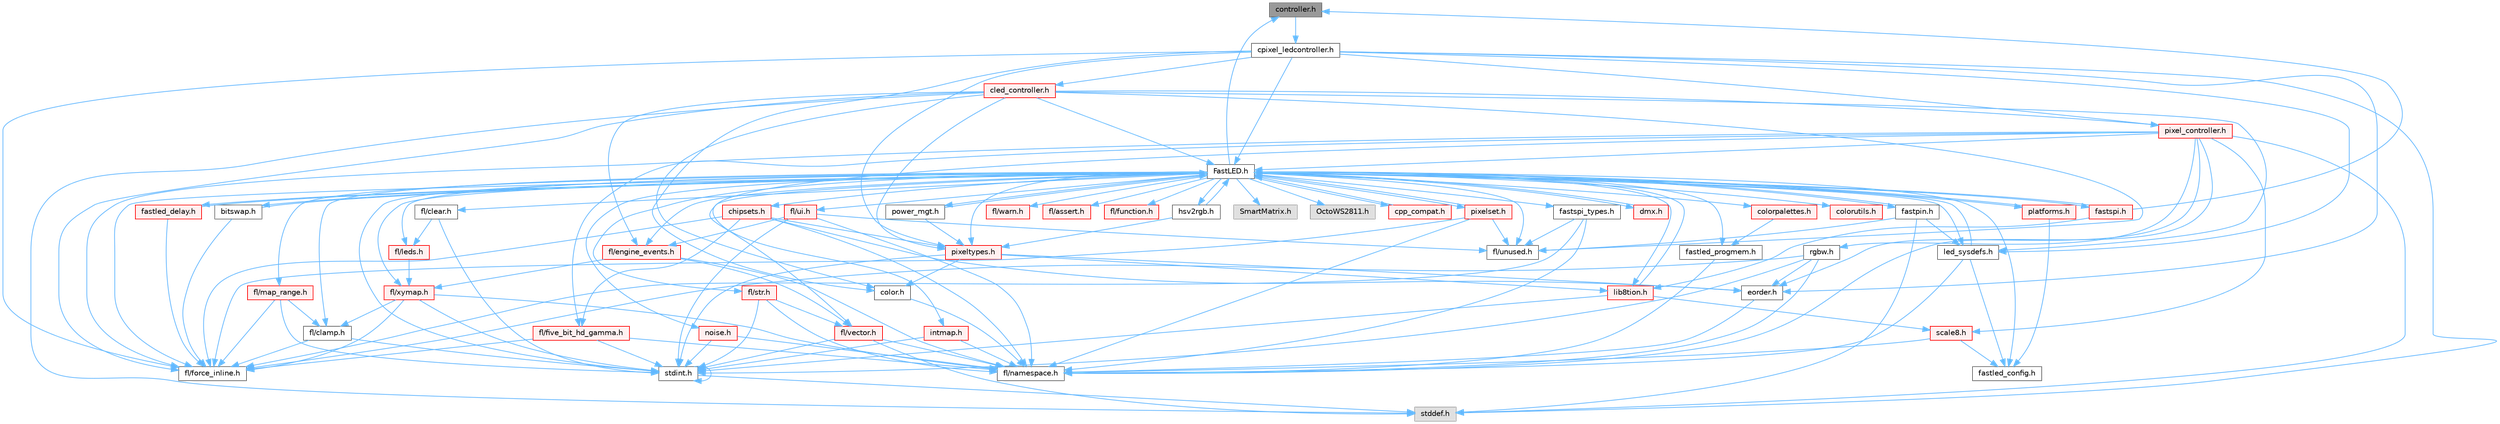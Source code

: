 digraph "controller.h"
{
 // INTERACTIVE_SVG=YES
 // LATEX_PDF_SIZE
  bgcolor="transparent";
  edge [fontname=Helvetica,fontsize=10,labelfontname=Helvetica,labelfontsize=10];
  node [fontname=Helvetica,fontsize=10,shape=box,height=0.2,width=0.4];
  Node1 [id="Node000001",label="controller.h",height=0.2,width=0.4,color="gray40", fillcolor="grey60", style="filled", fontcolor="black",tooltip="deprecated: base definitions used by led controllers for writing out led data"];
  Node1 -> Node2 [id="edge1_Node000001_Node000002",color="steelblue1",style="solid",tooltip=" "];
  Node2 [id="Node000002",label="cpixel_ledcontroller.h",height=0.2,width=0.4,color="grey40", fillcolor="white", style="filled",URL="$d9/d57/cpixel__ledcontroller_8h.html",tooltip="defines the templated version of the CLEDController class"];
  Node2 -> Node3 [id="edge2_Node000002_Node000003",color="steelblue1",style="solid",tooltip=" "];
  Node3 [id="Node000003",label="stddef.h",height=0.2,width=0.4,color="grey60", fillcolor="#E0E0E0", style="filled",tooltip=" "];
  Node2 -> Node4 [id="edge3_Node000002_Node000004",color="steelblue1",style="solid",tooltip=" "];
  Node4 [id="Node000004",label="FastLED.h",height=0.2,width=0.4,color="grey40", fillcolor="white", style="filled",URL="$db/d97/_fast_l_e_d_8h.html",tooltip="central include file for FastLED, defines the CFastLED class/object"];
  Node4 -> Node5 [id="edge4_Node000004_Node000005",color="steelblue1",style="solid",tooltip=" "];
  Node5 [id="Node000005",label="stdint.h",height=0.2,width=0.4,color="grey40", fillcolor="white", style="filled",URL="$df/dd8/stdint_8h.html",tooltip=" "];
  Node5 -> Node3 [id="edge5_Node000005_Node000003",color="steelblue1",style="solid",tooltip=" "];
  Node5 -> Node5 [id="edge6_Node000005_Node000005",color="steelblue1",style="solid",tooltip=" "];
  Node4 -> Node6 [id="edge7_Node000004_Node000006",color="steelblue1",style="solid",tooltip=" "];
  Node6 [id="Node000006",label="SmartMatrix.h",height=0.2,width=0.4,color="grey60", fillcolor="#E0E0E0", style="filled",tooltip=" "];
  Node4 -> Node7 [id="edge8_Node000004_Node000007",color="steelblue1",style="solid",tooltip=" "];
  Node7 [id="Node000007",label="OctoWS2811.h",height=0.2,width=0.4,color="grey60", fillcolor="#E0E0E0", style="filled",tooltip=" "];
  Node4 -> Node8 [id="edge9_Node000004_Node000008",color="steelblue1",style="solid",tooltip=" "];
  Node8 [id="Node000008",label="fl/force_inline.h",height=0.2,width=0.4,color="grey40", fillcolor="white", style="filled",URL="$d4/d64/force__inline_8h.html",tooltip=" "];
  Node4 -> Node9 [id="edge10_Node000004_Node000009",color="steelblue1",style="solid",tooltip=" "];
  Node9 [id="Node000009",label="cpp_compat.h",height=0.2,width=0.4,color="red", fillcolor="#FFF0F0", style="filled",URL="$d9/d13/cpp__compat_8h.html",tooltip="Compatibility functions based on C++ version."];
  Node9 -> Node4 [id="edge11_Node000009_Node000004",color="steelblue1",style="solid",tooltip=" "];
  Node4 -> Node11 [id="edge12_Node000004_Node000011",color="steelblue1",style="solid",tooltip=" "];
  Node11 [id="Node000011",label="fastled_config.h",height=0.2,width=0.4,color="grey40", fillcolor="white", style="filled",URL="$d5/d11/fastled__config_8h.html",tooltip="Contains definitions that can be used to configure FastLED at compile time."];
  Node4 -> Node12 [id="edge13_Node000004_Node000012",color="steelblue1",style="solid",tooltip=" "];
  Node12 [id="Node000012",label="led_sysdefs.h",height=0.2,width=0.4,color="grey40", fillcolor="white", style="filled",URL="$d9/d3e/led__sysdefs_8h.html",tooltip="Determines which platform system definitions to include."];
  Node12 -> Node4 [id="edge14_Node000012_Node000004",color="steelblue1",style="solid",tooltip=" "];
  Node12 -> Node11 [id="edge15_Node000012_Node000011",color="steelblue1",style="solid",tooltip=" "];
  Node12 -> Node13 [id="edge16_Node000012_Node000013",color="steelblue1",style="solid",tooltip=" "];
  Node13 [id="Node000013",label="fl/namespace.h",height=0.2,width=0.4,color="grey40", fillcolor="white", style="filled",URL="$df/d2a/namespace_8h.html",tooltip="Implements the FastLED namespace macros."];
  Node4 -> Node14 [id="edge17_Node000004_Node000014",color="steelblue1",style="solid",tooltip=" "];
  Node14 [id="Node000014",label="fastled_delay.h",height=0.2,width=0.4,color="red", fillcolor="#FFF0F0", style="filled",URL="$d0/da8/fastled__delay_8h.html",tooltip="Utility functions and classes for managing delay cycles."];
  Node14 -> Node4 [id="edge18_Node000014_Node000004",color="steelblue1",style="solid",tooltip=" "];
  Node14 -> Node8 [id="edge19_Node000014_Node000008",color="steelblue1",style="solid",tooltip=" "];
  Node4 -> Node16 [id="edge20_Node000004_Node000016",color="steelblue1",style="solid",tooltip=" "];
  Node16 [id="Node000016",label="bitswap.h",height=0.2,width=0.4,color="grey40", fillcolor="white", style="filled",URL="$de/ded/bitswap_8h.html",tooltip="Functions for doing a rotation of bits/bytes used by parallel output."];
  Node16 -> Node4 [id="edge21_Node000016_Node000004",color="steelblue1",style="solid",tooltip=" "];
  Node16 -> Node8 [id="edge22_Node000016_Node000008",color="steelblue1",style="solid",tooltip=" "];
  Node4 -> Node1 [id="edge23_Node000004_Node000001",color="steelblue1",style="solid",tooltip=" "];
  Node4 -> Node17 [id="edge24_Node000004_Node000017",color="steelblue1",style="solid",tooltip=" "];
  Node17 [id="Node000017",label="fastpin.h",height=0.2,width=0.4,color="grey40", fillcolor="white", style="filled",URL="$db/d65/fastpin_8h.html",tooltip="Class base definitions for defining fast pin access."];
  Node17 -> Node4 [id="edge25_Node000017_Node000004",color="steelblue1",style="solid",tooltip=" "];
  Node17 -> Node12 [id="edge26_Node000017_Node000012",color="steelblue1",style="solid",tooltip=" "];
  Node17 -> Node3 [id="edge27_Node000017_Node000003",color="steelblue1",style="solid",tooltip=" "];
  Node17 -> Node18 [id="edge28_Node000017_Node000018",color="steelblue1",style="solid",tooltip=" "];
  Node18 [id="Node000018",label="fl/unused.h",height=0.2,width=0.4,color="grey40", fillcolor="white", style="filled",URL="$d8/d4b/unused_8h.html",tooltip=" "];
  Node4 -> Node19 [id="edge29_Node000004_Node000019",color="steelblue1",style="solid",tooltip=" "];
  Node19 [id="Node000019",label="fastspi_types.h",height=0.2,width=0.4,color="grey40", fillcolor="white", style="filled",URL="$d2/ddb/fastspi__types_8h.html",tooltip="Data types and constants used by SPI interfaces."];
  Node19 -> Node8 [id="edge30_Node000019_Node000008",color="steelblue1",style="solid",tooltip=" "];
  Node19 -> Node13 [id="edge31_Node000019_Node000013",color="steelblue1",style="solid",tooltip=" "];
  Node19 -> Node18 [id="edge32_Node000019_Node000018",color="steelblue1",style="solid",tooltip=" "];
  Node4 -> Node20 [id="edge33_Node000004_Node000020",color="steelblue1",style="solid",tooltip=" "];
  Node20 [id="Node000020",label="dmx.h",height=0.2,width=0.4,color="red", fillcolor="#FFF0F0", style="filled",URL="$d3/de1/dmx_8h.html",tooltip="Defines the DMX512-based LED controllers."];
  Node20 -> Node4 [id="edge34_Node000020_Node000004",color="steelblue1",style="solid",tooltip=" "];
  Node4 -> Node23 [id="edge35_Node000004_Node000023",color="steelblue1",style="solid",tooltip=" "];
  Node23 [id="Node000023",label="platforms.h",height=0.2,width=0.4,color="red", fillcolor="#FFF0F0", style="filled",URL="$da/dc9/platforms_8h.html",tooltip="Determines which platforms headers to include."];
  Node23 -> Node4 [id="edge36_Node000023_Node000004",color="steelblue1",style="solid",tooltip=" "];
  Node23 -> Node11 [id="edge37_Node000023_Node000011",color="steelblue1",style="solid",tooltip=" "];
  Node4 -> Node25 [id="edge38_Node000004_Node000025",color="steelblue1",style="solid",tooltip=" "];
  Node25 [id="Node000025",label="fastled_progmem.h",height=0.2,width=0.4,color="grey40", fillcolor="white", style="filled",URL="$df/dab/fastled__progmem_8h.html",tooltip="Wrapper definitions to allow seamless use of PROGMEM in environments that have it."];
  Node25 -> Node13 [id="edge39_Node000025_Node000013",color="steelblue1",style="solid",tooltip=" "];
  Node4 -> Node26 [id="edge40_Node000004_Node000026",color="steelblue1",style="solid",tooltip=" "];
  Node26 [id="Node000026",label="lib8tion.h",height=0.2,width=0.4,color="red", fillcolor="#FFF0F0", style="filled",URL="$df/da5/lib8tion_8h.html",tooltip="Fast, efficient 8-bit math functions specifically designed for high-performance LED programming."];
  Node26 -> Node4 [id="edge41_Node000026_Node000004",color="steelblue1",style="solid",tooltip=" "];
  Node26 -> Node5 [id="edge42_Node000026_Node000005",color="steelblue1",style="solid",tooltip=" "];
  Node26 -> Node47 [id="edge43_Node000026_Node000047",color="steelblue1",style="solid",tooltip=" "];
  Node47 [id="Node000047",label="scale8.h",height=0.2,width=0.4,color="red", fillcolor="#FFF0F0", style="filled",URL="$db/d91/scale8_8h.html",tooltip="Fast, efficient 8-bit scaling functions specifically designed for high-performance LED programming."];
  Node47 -> Node13 [id="edge44_Node000047_Node000013",color="steelblue1",style="solid",tooltip=" "];
  Node47 -> Node11 [id="edge45_Node000047_Node000011",color="steelblue1",style="solid",tooltip=" "];
  Node4 -> Node54 [id="edge46_Node000004_Node000054",color="steelblue1",style="solid",tooltip=" "];
  Node54 [id="Node000054",label="pixeltypes.h",height=0.2,width=0.4,color="red", fillcolor="#FFF0F0", style="filled",URL="$d2/dba/pixeltypes_8h.html",tooltip="Includes defintions for RGB and HSV pixels."];
  Node54 -> Node5 [id="edge47_Node000054_Node000005",color="steelblue1",style="solid",tooltip=" "];
  Node54 -> Node26 [id="edge48_Node000054_Node000026",color="steelblue1",style="solid",tooltip=" "];
  Node54 -> Node50 [id="edge49_Node000054_Node000050",color="steelblue1",style="solid",tooltip=" "];
  Node50 [id="Node000050",label="color.h",height=0.2,width=0.4,color="grey40", fillcolor="white", style="filled",URL="$d2/d6b/src_2color_8h.html",tooltip="Contains definitions for color correction and temperature."];
  Node50 -> Node13 [id="edge50_Node000050_Node000013",color="steelblue1",style="solid",tooltip=" "];
  Node54 -> Node55 [id="edge51_Node000054_Node000055",color="steelblue1",style="solid",tooltip=" "];
  Node55 [id="Node000055",label="eorder.h",height=0.2,width=0.4,color="grey40", fillcolor="white", style="filled",URL="$db/d07/eorder_8h.html",tooltip="Defines color channel ordering enumerations."];
  Node55 -> Node13 [id="edge52_Node000055_Node000013",color="steelblue1",style="solid",tooltip=" "];
  Node4 -> Node57 [id="edge53_Node000004_Node000057",color="steelblue1",style="solid",tooltip=" "];
  Node57 [id="Node000057",label="hsv2rgb.h",height=0.2,width=0.4,color="grey40", fillcolor="white", style="filled",URL="$de/d9a/hsv2rgb_8h.html",tooltip="Functions to convert from the HSV colorspace to the RGB colorspace."];
  Node57 -> Node4 [id="edge54_Node000057_Node000004",color="steelblue1",style="solid",tooltip=" "];
  Node57 -> Node54 [id="edge55_Node000057_Node000054",color="steelblue1",style="solid",tooltip=" "];
  Node4 -> Node58 [id="edge56_Node000004_Node000058",color="steelblue1",style="solid",tooltip=" "];
  Node58 [id="Node000058",label="colorutils.h",height=0.2,width=0.4,color="red", fillcolor="#FFF0F0", style="filled",URL="$d1/dfb/colorutils_8h.html",tooltip=" "];
  Node4 -> Node68 [id="edge57_Node000004_Node000068",color="steelblue1",style="solid",tooltip=" "];
  Node68 [id="Node000068",label="pixelset.h",height=0.2,width=0.4,color="red", fillcolor="#FFF0F0", style="filled",URL="$d4/d46/pixelset_8h.html",tooltip="Declares classes for managing logical groups of LEDs."];
  Node68 -> Node8 [id="edge58_Node000068_Node000008",color="steelblue1",style="solid",tooltip=" "];
  Node68 -> Node13 [id="edge59_Node000068_Node000013",color="steelblue1",style="solid",tooltip=" "];
  Node68 -> Node18 [id="edge60_Node000068_Node000018",color="steelblue1",style="solid",tooltip=" "];
  Node68 -> Node4 [id="edge61_Node000068_Node000004",color="steelblue1",style="solid",tooltip=" "];
  Node4 -> Node70 [id="edge62_Node000004_Node000070",color="steelblue1",style="solid",tooltip=" "];
  Node70 [id="Node000070",label="colorpalettes.h",height=0.2,width=0.4,color="red", fillcolor="#FFF0F0", style="filled",URL="$dc/dcc/colorpalettes_8h.html",tooltip="Declarations for the predefined color palettes supplied by FastLED."];
  Node70 -> Node25 [id="edge63_Node000070_Node000025",color="steelblue1",style="solid",tooltip=" "];
  Node4 -> Node71 [id="edge64_Node000004_Node000071",color="steelblue1",style="solid",tooltip=" "];
  Node71 [id="Node000071",label="noise.h",height=0.2,width=0.4,color="red", fillcolor="#FFF0F0", style="filled",URL="$d1/d31/noise_8h.html",tooltip="Functions to generate and fill arrays with noise."];
  Node71 -> Node5 [id="edge65_Node000071_Node000005",color="steelblue1",style="solid",tooltip=" "];
  Node71 -> Node13 [id="edge66_Node000071_Node000013",color="steelblue1",style="solid",tooltip=" "];
  Node4 -> Node72 [id="edge67_Node000004_Node000072",color="steelblue1",style="solid",tooltip=" "];
  Node72 [id="Node000072",label="power_mgt.h",height=0.2,width=0.4,color="grey40", fillcolor="white", style="filled",URL="$dc/d5b/power__mgt_8h.html",tooltip="Functions to limit the power used by FastLED."];
  Node72 -> Node4 [id="edge68_Node000072_Node000004",color="steelblue1",style="solid",tooltip=" "];
  Node72 -> Node54 [id="edge69_Node000072_Node000054",color="steelblue1",style="solid",tooltip=" "];
  Node4 -> Node73 [id="edge70_Node000004_Node000073",color="steelblue1",style="solid",tooltip=" "];
  Node73 [id="Node000073",label="fastspi.h",height=0.2,width=0.4,color="red", fillcolor="#FFF0F0", style="filled",URL="$d6/ddc/fastspi_8h.html",tooltip="Serial peripheral interface (SPI) definitions per platform."];
  Node73 -> Node4 [id="edge71_Node000073_Node000004",color="steelblue1",style="solid",tooltip=" "];
  Node73 -> Node1 [id="edge72_Node000073_Node000001",color="steelblue1",style="solid",tooltip=" "];
  Node73 -> Node26 [id="edge73_Node000073_Node000026",color="steelblue1",style="solid",tooltip=" "];
  Node4 -> Node75 [id="edge74_Node000004_Node000075",color="steelblue1",style="solid",tooltip=" "];
  Node75 [id="Node000075",label="chipsets.h",height=0.2,width=0.4,color="red", fillcolor="#FFF0F0", style="filled",URL="$db/d66/chipsets_8h.html",tooltip="Contains the bulk of the definitions for the various LED chipsets supported."];
  Node75 -> Node54 [id="edge75_Node000075_Node000054",color="steelblue1",style="solid",tooltip=" "];
  Node75 -> Node76 [id="edge76_Node000075_Node000076",color="steelblue1",style="solid",tooltip=" "];
  Node76 [id="Node000076",label="fl/five_bit_hd_gamma.h",height=0.2,width=0.4,color="red", fillcolor="#FFF0F0", style="filled",URL="$dc/d44/five__bit__hd__gamma_8h.html",tooltip="Declares functions for five-bit gamma correction."];
  Node76 -> Node5 [id="edge77_Node000076_Node000005",color="steelblue1",style="solid",tooltip=" "];
  Node76 -> Node8 [id="edge78_Node000076_Node000008",color="steelblue1",style="solid",tooltip=" "];
  Node76 -> Node13 [id="edge79_Node000076_Node000013",color="steelblue1",style="solid",tooltip=" "];
  Node75 -> Node8 [id="edge80_Node000075_Node000008",color="steelblue1",style="solid",tooltip=" "];
  Node75 -> Node55 [id="edge81_Node000075_Node000055",color="steelblue1",style="solid",tooltip=" "];
  Node75 -> Node13 [id="edge82_Node000075_Node000013",color="steelblue1",style="solid",tooltip=" "];
  Node4 -> Node79 [id="edge83_Node000004_Node000079",color="steelblue1",style="solid",tooltip=" "];
  Node79 [id="Node000079",label="fl/engine_events.h",height=0.2,width=0.4,color="red", fillcolor="#FFF0F0", style="filled",URL="$db/dc0/engine__events_8h.html",tooltip=" "];
  Node79 -> Node13 [id="edge84_Node000079_Node000013",color="steelblue1",style="solid",tooltip=" "];
  Node79 -> Node42 [id="edge85_Node000079_Node000042",color="steelblue1",style="solid",tooltip=" "];
  Node42 [id="Node000042",label="fl/vector.h",height=0.2,width=0.4,color="red", fillcolor="#FFF0F0", style="filled",URL="$d6/d68/vector_8h.html",tooltip=" "];
  Node42 -> Node3 [id="edge86_Node000042_Node000003",color="steelblue1",style="solid",tooltip=" "];
  Node42 -> Node5 [id="edge87_Node000042_Node000005",color="steelblue1",style="solid",tooltip=" "];
  Node42 -> Node13 [id="edge88_Node000042_Node000013",color="steelblue1",style="solid",tooltip=" "];
  Node79 -> Node64 [id="edge89_Node000079_Node000064",color="steelblue1",style="solid",tooltip=" "];
  Node64 [id="Node000064",label="fl/xymap.h",height=0.2,width=0.4,color="red", fillcolor="#FFF0F0", style="filled",URL="$da/d61/xymap_8h.html",tooltip=" "];
  Node64 -> Node5 [id="edge90_Node000064_Node000005",color="steelblue1",style="solid",tooltip=" "];
  Node64 -> Node35 [id="edge91_Node000064_Node000035",color="steelblue1",style="solid",tooltip=" "];
  Node35 [id="Node000035",label="fl/clamp.h",height=0.2,width=0.4,color="grey40", fillcolor="white", style="filled",URL="$d6/dd3/clamp_8h.html",tooltip=" "];
  Node35 -> Node5 [id="edge92_Node000035_Node000005",color="steelblue1",style="solid",tooltip=" "];
  Node35 -> Node8 [id="edge93_Node000035_Node000008",color="steelblue1",style="solid",tooltip=" "];
  Node64 -> Node8 [id="edge94_Node000064_Node000008",color="steelblue1",style="solid",tooltip=" "];
  Node64 -> Node13 [id="edge95_Node000064_Node000013",color="steelblue1",style="solid",tooltip=" "];
  Node4 -> Node86 [id="edge96_Node000004_Node000086",color="steelblue1",style="solid",tooltip=" "];
  Node86 [id="Node000086",label="fl/leds.h",height=0.2,width=0.4,color="red", fillcolor="#FFF0F0", style="filled",URL="$da/d78/leds_8h.html",tooltip=" "];
  Node86 -> Node64 [id="edge97_Node000086_Node000064",color="steelblue1",style="solid",tooltip=" "];
  Node4 -> Node32 [id="edge98_Node000004_Node000032",color="steelblue1",style="solid",tooltip=" "];
  Node32 [id="Node000032",label="fl/str.h",height=0.2,width=0.4,color="red", fillcolor="#FFF0F0", style="filled",URL="$d1/d93/str_8h.html",tooltip=" "];
  Node32 -> Node5 [id="edge99_Node000032_Node000005",color="steelblue1",style="solid",tooltip=" "];
  Node32 -> Node13 [id="edge100_Node000032_Node000013",color="steelblue1",style="solid",tooltip=" "];
  Node32 -> Node42 [id="edge101_Node000032_Node000042",color="steelblue1",style="solid",tooltip=" "];
  Node4 -> Node64 [id="edge102_Node000004_Node000064",color="steelblue1",style="solid",tooltip=" "];
  Node4 -> Node35 [id="edge103_Node000004_Node000035",color="steelblue1",style="solid",tooltip=" "];
  Node4 -> Node36 [id="edge104_Node000004_Node000036",color="steelblue1",style="solid",tooltip=" "];
  Node36 [id="Node000036",label="fl/map_range.h",height=0.2,width=0.4,color="red", fillcolor="#FFF0F0", style="filled",URL="$d1/d47/map__range_8h.html",tooltip=" "];
  Node36 -> Node5 [id="edge105_Node000036_Node000005",color="steelblue1",style="solid",tooltip=" "];
  Node36 -> Node35 [id="edge106_Node000036_Node000035",color="steelblue1",style="solid",tooltip=" "];
  Node36 -> Node8 [id="edge107_Node000036_Node000008",color="steelblue1",style="solid",tooltip=" "];
  Node4 -> Node87 [id="edge108_Node000004_Node000087",color="steelblue1",style="solid",tooltip=" "];
  Node87 [id="Node000087",label="fl/warn.h",height=0.2,width=0.4,color="red", fillcolor="#FFF0F0", style="filled",URL="$de/d77/warn_8h.html",tooltip=" "];
  Node4 -> Node82 [id="edge109_Node000004_Node000082",color="steelblue1",style="solid",tooltip=" "];
  Node82 [id="Node000082",label="fl/assert.h",height=0.2,width=0.4,color="red", fillcolor="#FFF0F0", style="filled",URL="$dc/da7/assert_8h.html",tooltip=" "];
  Node4 -> Node18 [id="edge110_Node000004_Node000018",color="steelblue1",style="solid",tooltip=" "];
  Node4 -> Node42 [id="edge111_Node000004_Node000042",color="steelblue1",style="solid",tooltip=" "];
  Node4 -> Node90 [id="edge112_Node000004_Node000090",color="steelblue1",style="solid",tooltip=" "];
  Node90 [id="Node000090",label="fl/function.h",height=0.2,width=0.4,color="red", fillcolor="#FFF0F0", style="filled",URL="$dd/d67/function_8h.html",tooltip=" "];
  Node4 -> Node91 [id="edge113_Node000004_Node000091",color="steelblue1",style="solid",tooltip=" "];
  Node91 [id="Node000091",label="fl/clear.h",height=0.2,width=0.4,color="grey40", fillcolor="white", style="filled",URL="$df/db0/clear_8h.html",tooltip=" "];
  Node91 -> Node86 [id="edge114_Node000091_Node000086",color="steelblue1",style="solid",tooltip=" "];
  Node91 -> Node5 [id="edge115_Node000091_Node000005",color="steelblue1",style="solid",tooltip=" "];
  Node4 -> Node92 [id="edge116_Node000004_Node000092",color="steelblue1",style="solid",tooltip=" "];
  Node92 [id="Node000092",label="fl/ui.h",height=0.2,width=0.4,color="red", fillcolor="#FFF0F0", style="filled",URL="$d9/d3b/ui_8h.html",tooltip=" "];
  Node92 -> Node5 [id="edge117_Node000092_Node000005",color="steelblue1",style="solid",tooltip=" "];
  Node92 -> Node79 [id="edge118_Node000092_Node000079",color="steelblue1",style="solid",tooltip=" "];
  Node92 -> Node13 [id="edge119_Node000092_Node000013",color="steelblue1",style="solid",tooltip=" "];
  Node92 -> Node18 [id="edge120_Node000092_Node000018",color="steelblue1",style="solid",tooltip=" "];
  Node2 -> Node12 [id="edge121_Node000002_Node000012",color="steelblue1",style="solid",tooltip=" "];
  Node2 -> Node54 [id="edge122_Node000002_Node000054",color="steelblue1",style="solid",tooltip=" "];
  Node2 -> Node50 [id="edge123_Node000002_Node000050",color="steelblue1",style="solid",tooltip=" "];
  Node2 -> Node55 [id="edge124_Node000002_Node000055",color="steelblue1",style="solid",tooltip=" "];
  Node2 -> Node8 [id="edge125_Node000002_Node000008",color="steelblue1",style="solid",tooltip=" "];
  Node2 -> Node99 [id="edge126_Node000002_Node000099",color="steelblue1",style="solid",tooltip=" "];
  Node99 [id="Node000099",label="pixel_controller.h",height=0.2,width=0.4,color="red", fillcolor="#FFF0F0", style="filled",URL="$d5/d4d/pixel__controller_8h.html",tooltip="Low level pixel data writing class."];
  Node99 -> Node3 [id="edge127_Node000099_Node000003",color="steelblue1",style="solid",tooltip=" "];
  Node99 -> Node51 [id="edge128_Node000099_Node000051",color="steelblue1",style="solid",tooltip=" "];
  Node51 [id="Node000051",label="intmap.h",height=0.2,width=0.4,color="red", fillcolor="#FFF0F0", style="filled",URL="$d8/d54/intmap_8h.html",tooltip="Defines integer mapping functions."];
  Node51 -> Node13 [id="edge129_Node000051_Node000013",color="steelblue1",style="solid",tooltip=" "];
  Node51 -> Node5 [id="edge130_Node000051_Node000005",color="steelblue1",style="solid",tooltip=" "];
  Node99 -> Node78 [id="edge131_Node000099_Node000078",color="steelblue1",style="solid",tooltip=" "];
  Node78 [id="Node000078",label="rgbw.h",height=0.2,width=0.4,color="grey40", fillcolor="white", style="filled",URL="$d7/dbb/rgbw_8h.html",tooltip="Functions for red, green, blue, white (RGBW) output."];
  Node78 -> Node5 [id="edge132_Node000078_Node000005",color="steelblue1",style="solid",tooltip=" "];
  Node78 -> Node8 [id="edge133_Node000078_Node000008",color="steelblue1",style="solid",tooltip=" "];
  Node78 -> Node13 [id="edge134_Node000078_Node000013",color="steelblue1",style="solid",tooltip=" "];
  Node78 -> Node55 [id="edge135_Node000078_Node000055",color="steelblue1",style="solid",tooltip=" "];
  Node99 -> Node76 [id="edge136_Node000099_Node000076",color="steelblue1",style="solid",tooltip=" "];
  Node99 -> Node8 [id="edge137_Node000099_Node000008",color="steelblue1",style="solid",tooltip=" "];
  Node99 -> Node47 [id="edge138_Node000099_Node000047",color="steelblue1",style="solid",tooltip=" "];
  Node99 -> Node13 [id="edge139_Node000099_Node000013",color="steelblue1",style="solid",tooltip=" "];
  Node99 -> Node55 [id="edge140_Node000099_Node000055",color="steelblue1",style="solid",tooltip=" "];
  Node99 -> Node4 [id="edge141_Node000099_Node000004",color="steelblue1",style="solid",tooltip=" "];
  Node2 -> Node101 [id="edge142_Node000002_Node000101",color="steelblue1",style="solid",tooltip=" "];
  Node101 [id="Node000101",label="cled_controller.h",height=0.2,width=0.4,color="red", fillcolor="#FFF0F0", style="filled",URL="$db/d6d/cled__controller_8h.html",tooltip="base definitions used by led controllers for writing out led data"];
  Node101 -> Node3 [id="edge143_Node000101_Node000003",color="steelblue1",style="solid",tooltip=" "];
  Node101 -> Node4 [id="edge144_Node000101_Node000004",color="steelblue1",style="solid",tooltip=" "];
  Node101 -> Node12 [id="edge145_Node000101_Node000012",color="steelblue1",style="solid",tooltip=" "];
  Node101 -> Node54 [id="edge146_Node000101_Node000054",color="steelblue1",style="solid",tooltip=" "];
  Node101 -> Node50 [id="edge147_Node000101_Node000050",color="steelblue1",style="solid",tooltip=" "];
  Node101 -> Node8 [id="edge148_Node000101_Node000008",color="steelblue1",style="solid",tooltip=" "];
  Node101 -> Node18 [id="edge149_Node000101_Node000018",color="steelblue1",style="solid",tooltip=" "];
  Node101 -> Node99 [id="edge150_Node000101_Node000099",color="steelblue1",style="solid",tooltip=" "];
  Node101 -> Node79 [id="edge151_Node000101_Node000079",color="steelblue1",style="solid",tooltip=" "];
}
